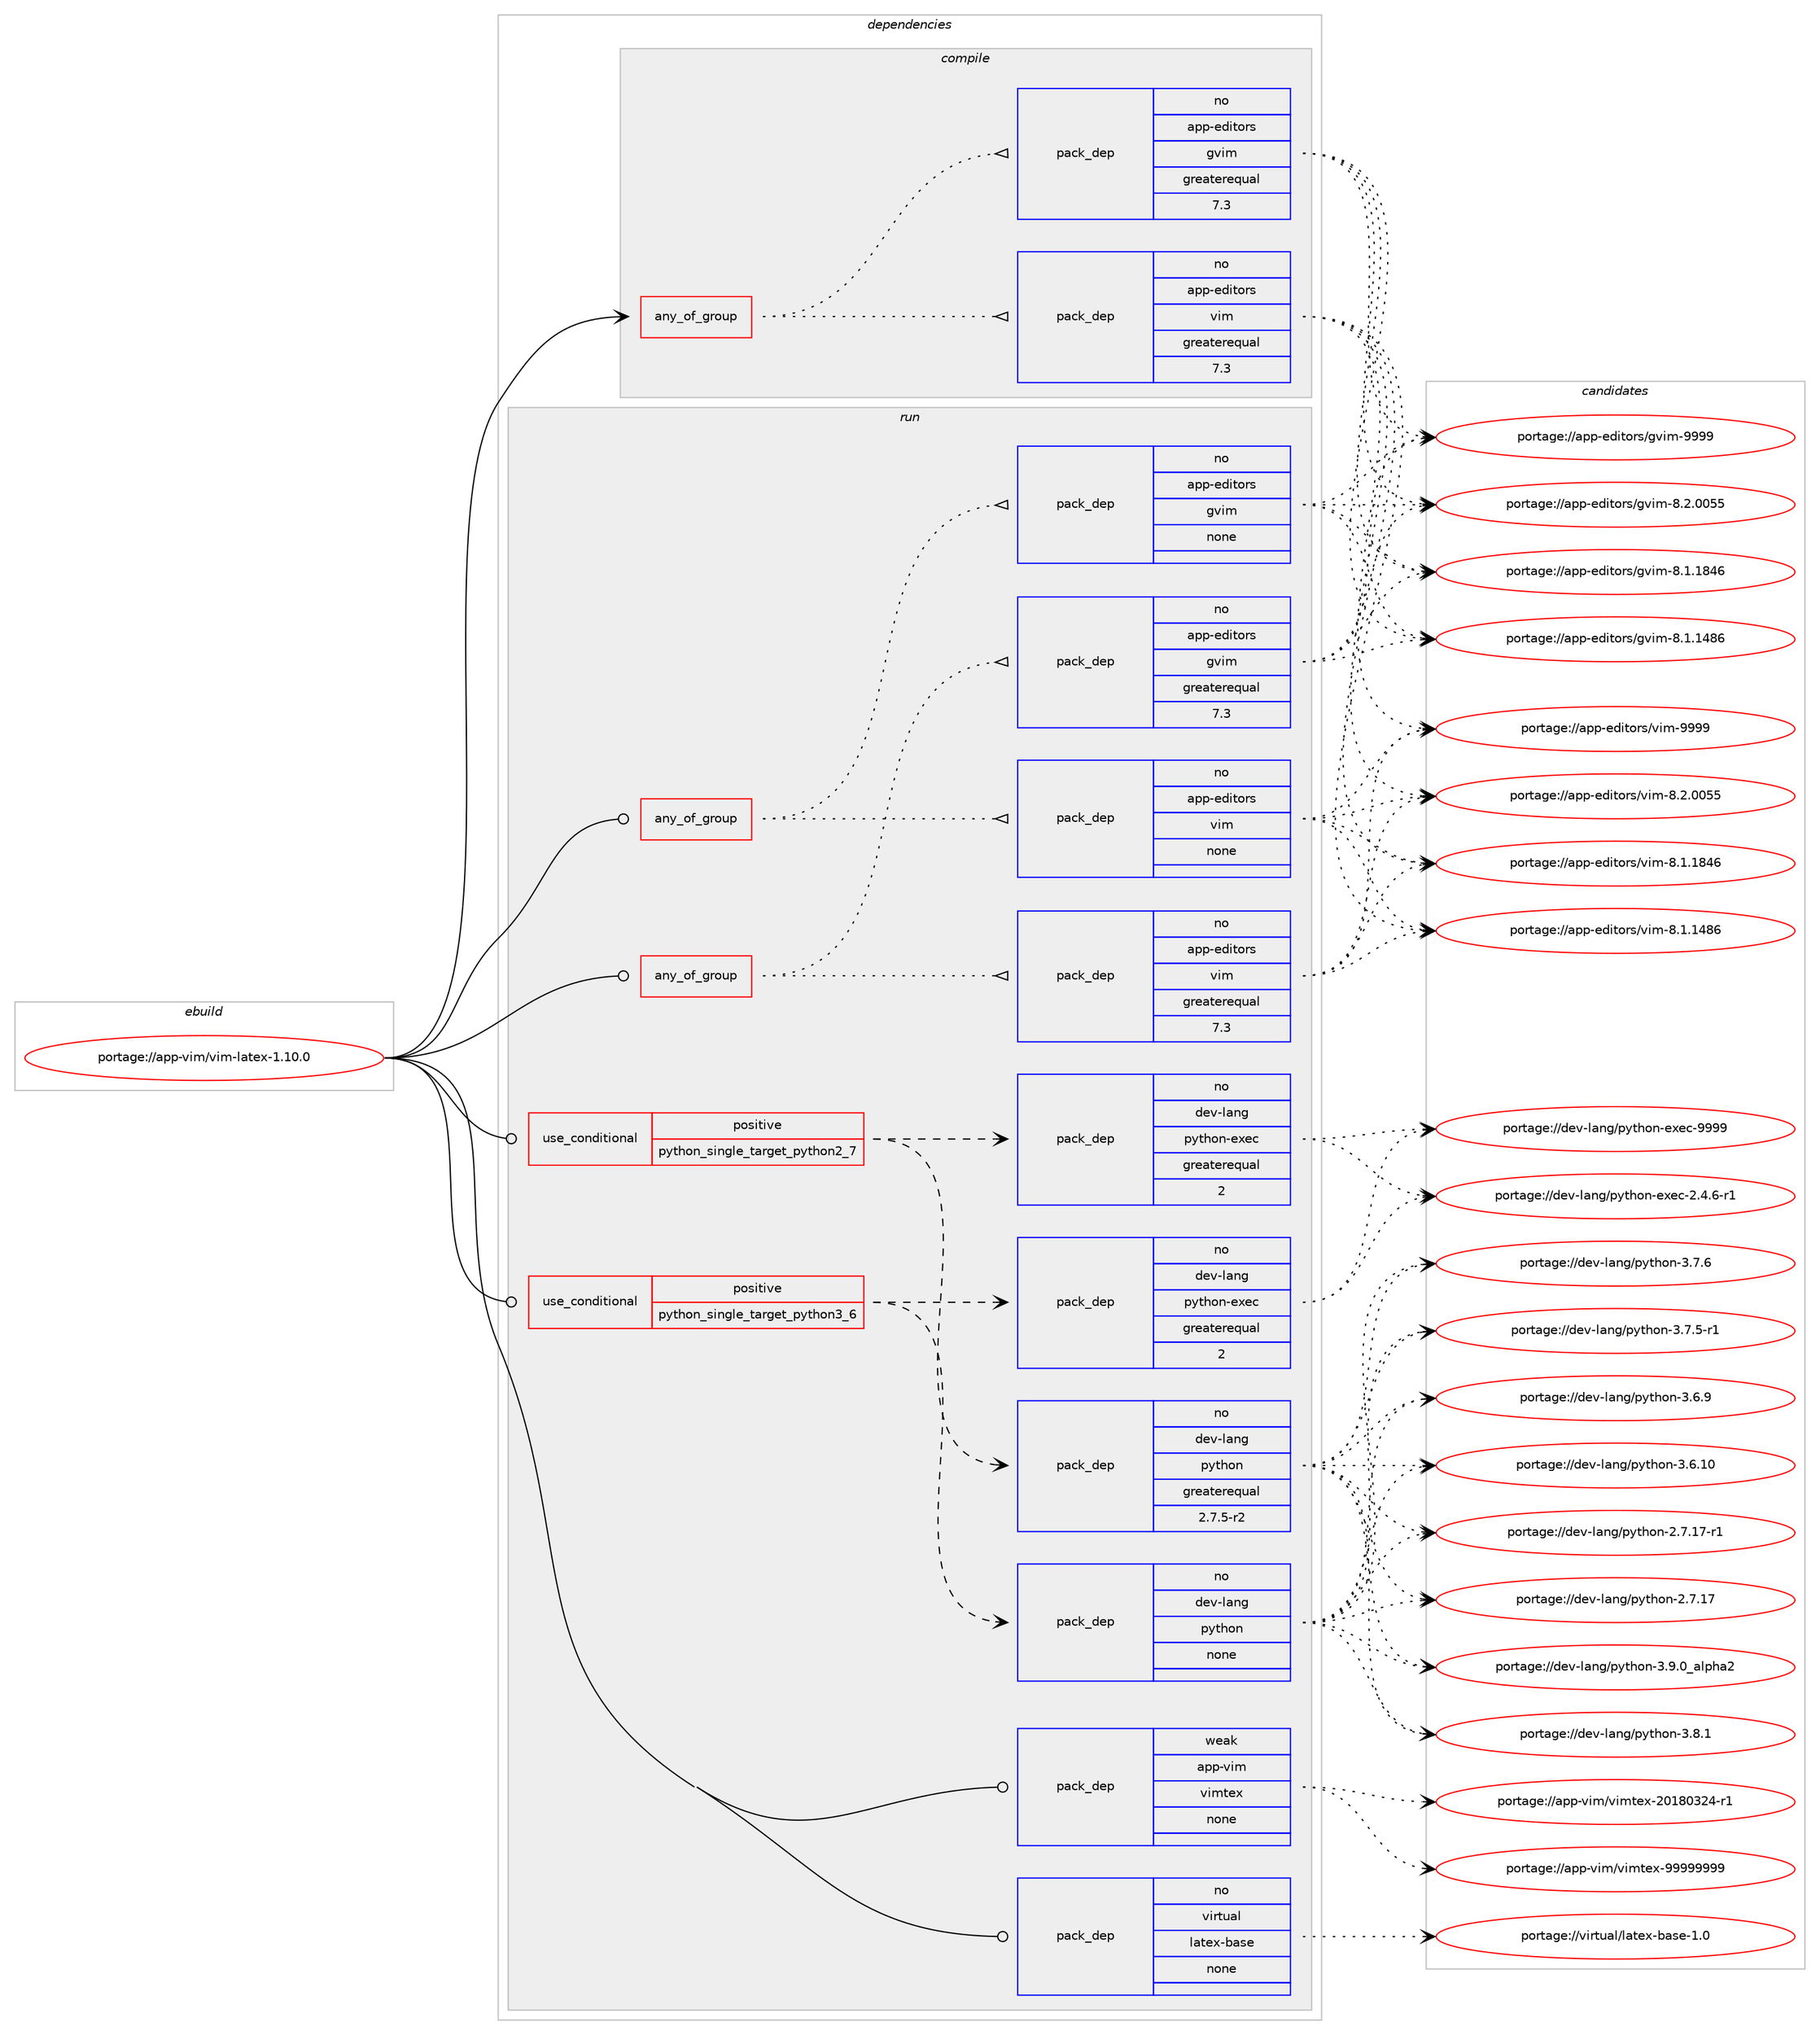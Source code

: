 digraph prolog {

# *************
# Graph options
# *************

newrank=true;
concentrate=true;
compound=true;
graph [rankdir=LR,fontname=Helvetica,fontsize=10,ranksep=1.5];#, ranksep=2.5, nodesep=0.2];
edge  [arrowhead=vee];
node  [fontname=Helvetica,fontsize=10];

# **********
# The ebuild
# **********

subgraph cluster_leftcol {
color=gray;
label=<<i>ebuild</i>>;
id [label="portage://app-vim/vim-latex-1.10.0", color=red, width=4, href="../app-vim/vim-latex-1.10.0.svg"];
}

# ****************
# The dependencies
# ****************

subgraph cluster_midcol {
color=gray;
label=<<i>dependencies</i>>;
subgraph cluster_compile {
fillcolor="#eeeeee";
style=filled;
label=<<i>compile</i>>;
subgraph any7181 {
dependency589056 [label=<<TABLE BORDER="0" CELLBORDER="1" CELLSPACING="0" CELLPADDING="4"><TR><TD CELLPADDING="10">any_of_group</TD></TR></TABLE>>, shape=none, color=red];subgraph pack442464 {
dependency589057 [label=<<TABLE BORDER="0" CELLBORDER="1" CELLSPACING="0" CELLPADDING="4" WIDTH="220"><TR><TD ROWSPAN="6" CELLPADDING="30">pack_dep</TD></TR><TR><TD WIDTH="110">no</TD></TR><TR><TD>app-editors</TD></TR><TR><TD>vim</TD></TR><TR><TD>greaterequal</TD></TR><TR><TD>7.3</TD></TR></TABLE>>, shape=none, color=blue];
}
dependency589056:e -> dependency589057:w [weight=20,style="dotted",arrowhead="oinv"];
subgraph pack442465 {
dependency589058 [label=<<TABLE BORDER="0" CELLBORDER="1" CELLSPACING="0" CELLPADDING="4" WIDTH="220"><TR><TD ROWSPAN="6" CELLPADDING="30">pack_dep</TD></TR><TR><TD WIDTH="110">no</TD></TR><TR><TD>app-editors</TD></TR><TR><TD>gvim</TD></TR><TR><TD>greaterequal</TD></TR><TR><TD>7.3</TD></TR></TABLE>>, shape=none, color=blue];
}
dependency589056:e -> dependency589058:w [weight=20,style="dotted",arrowhead="oinv"];
}
id:e -> dependency589056:w [weight=20,style="solid",arrowhead="vee"];
}
subgraph cluster_compileandrun {
fillcolor="#eeeeee";
style=filled;
label=<<i>compile and run</i>>;
}
subgraph cluster_run {
fillcolor="#eeeeee";
style=filled;
label=<<i>run</i>>;
subgraph any7182 {
dependency589059 [label=<<TABLE BORDER="0" CELLBORDER="1" CELLSPACING="0" CELLPADDING="4"><TR><TD CELLPADDING="10">any_of_group</TD></TR></TABLE>>, shape=none, color=red];subgraph pack442466 {
dependency589060 [label=<<TABLE BORDER="0" CELLBORDER="1" CELLSPACING="0" CELLPADDING="4" WIDTH="220"><TR><TD ROWSPAN="6" CELLPADDING="30">pack_dep</TD></TR><TR><TD WIDTH="110">no</TD></TR><TR><TD>app-editors</TD></TR><TR><TD>vim</TD></TR><TR><TD>greaterequal</TD></TR><TR><TD>7.3</TD></TR></TABLE>>, shape=none, color=blue];
}
dependency589059:e -> dependency589060:w [weight=20,style="dotted",arrowhead="oinv"];
subgraph pack442467 {
dependency589061 [label=<<TABLE BORDER="0" CELLBORDER="1" CELLSPACING="0" CELLPADDING="4" WIDTH="220"><TR><TD ROWSPAN="6" CELLPADDING="30">pack_dep</TD></TR><TR><TD WIDTH="110">no</TD></TR><TR><TD>app-editors</TD></TR><TR><TD>gvim</TD></TR><TR><TD>greaterequal</TD></TR><TR><TD>7.3</TD></TR></TABLE>>, shape=none, color=blue];
}
dependency589059:e -> dependency589061:w [weight=20,style="dotted",arrowhead="oinv"];
}
id:e -> dependency589059:w [weight=20,style="solid",arrowhead="odot"];
subgraph any7183 {
dependency589062 [label=<<TABLE BORDER="0" CELLBORDER="1" CELLSPACING="0" CELLPADDING="4"><TR><TD CELLPADDING="10">any_of_group</TD></TR></TABLE>>, shape=none, color=red];subgraph pack442468 {
dependency589063 [label=<<TABLE BORDER="0" CELLBORDER="1" CELLSPACING="0" CELLPADDING="4" WIDTH="220"><TR><TD ROWSPAN="6" CELLPADDING="30">pack_dep</TD></TR><TR><TD WIDTH="110">no</TD></TR><TR><TD>app-editors</TD></TR><TR><TD>vim</TD></TR><TR><TD>none</TD></TR><TR><TD></TD></TR></TABLE>>, shape=none, color=blue];
}
dependency589062:e -> dependency589063:w [weight=20,style="dotted",arrowhead="oinv"];
subgraph pack442469 {
dependency589064 [label=<<TABLE BORDER="0" CELLBORDER="1" CELLSPACING="0" CELLPADDING="4" WIDTH="220"><TR><TD ROWSPAN="6" CELLPADDING="30">pack_dep</TD></TR><TR><TD WIDTH="110">no</TD></TR><TR><TD>app-editors</TD></TR><TR><TD>gvim</TD></TR><TR><TD>none</TD></TR><TR><TD></TD></TR></TABLE>>, shape=none, color=blue];
}
dependency589062:e -> dependency589064:w [weight=20,style="dotted",arrowhead="oinv"];
}
id:e -> dependency589062:w [weight=20,style="solid",arrowhead="odot"];
subgraph cond139150 {
dependency589065 [label=<<TABLE BORDER="0" CELLBORDER="1" CELLSPACING="0" CELLPADDING="4"><TR><TD ROWSPAN="3" CELLPADDING="10">use_conditional</TD></TR><TR><TD>positive</TD></TR><TR><TD>python_single_target_python2_7</TD></TR></TABLE>>, shape=none, color=red];
subgraph pack442470 {
dependency589066 [label=<<TABLE BORDER="0" CELLBORDER="1" CELLSPACING="0" CELLPADDING="4" WIDTH="220"><TR><TD ROWSPAN="6" CELLPADDING="30">pack_dep</TD></TR><TR><TD WIDTH="110">no</TD></TR><TR><TD>dev-lang</TD></TR><TR><TD>python</TD></TR><TR><TD>greaterequal</TD></TR><TR><TD>2.7.5-r2</TD></TR></TABLE>>, shape=none, color=blue];
}
dependency589065:e -> dependency589066:w [weight=20,style="dashed",arrowhead="vee"];
subgraph pack442471 {
dependency589067 [label=<<TABLE BORDER="0" CELLBORDER="1" CELLSPACING="0" CELLPADDING="4" WIDTH="220"><TR><TD ROWSPAN="6" CELLPADDING="30">pack_dep</TD></TR><TR><TD WIDTH="110">no</TD></TR><TR><TD>dev-lang</TD></TR><TR><TD>python-exec</TD></TR><TR><TD>greaterequal</TD></TR><TR><TD>2</TD></TR></TABLE>>, shape=none, color=blue];
}
dependency589065:e -> dependency589067:w [weight=20,style="dashed",arrowhead="vee"];
}
id:e -> dependency589065:w [weight=20,style="solid",arrowhead="odot"];
subgraph cond139151 {
dependency589068 [label=<<TABLE BORDER="0" CELLBORDER="1" CELLSPACING="0" CELLPADDING="4"><TR><TD ROWSPAN="3" CELLPADDING="10">use_conditional</TD></TR><TR><TD>positive</TD></TR><TR><TD>python_single_target_python3_6</TD></TR></TABLE>>, shape=none, color=red];
subgraph pack442472 {
dependency589069 [label=<<TABLE BORDER="0" CELLBORDER="1" CELLSPACING="0" CELLPADDING="4" WIDTH="220"><TR><TD ROWSPAN="6" CELLPADDING="30">pack_dep</TD></TR><TR><TD WIDTH="110">no</TD></TR><TR><TD>dev-lang</TD></TR><TR><TD>python</TD></TR><TR><TD>none</TD></TR><TR><TD></TD></TR></TABLE>>, shape=none, color=blue];
}
dependency589068:e -> dependency589069:w [weight=20,style="dashed",arrowhead="vee"];
subgraph pack442473 {
dependency589070 [label=<<TABLE BORDER="0" CELLBORDER="1" CELLSPACING="0" CELLPADDING="4" WIDTH="220"><TR><TD ROWSPAN="6" CELLPADDING="30">pack_dep</TD></TR><TR><TD WIDTH="110">no</TD></TR><TR><TD>dev-lang</TD></TR><TR><TD>python-exec</TD></TR><TR><TD>greaterequal</TD></TR><TR><TD>2</TD></TR></TABLE>>, shape=none, color=blue];
}
dependency589068:e -> dependency589070:w [weight=20,style="dashed",arrowhead="vee"];
}
id:e -> dependency589068:w [weight=20,style="solid",arrowhead="odot"];
subgraph pack442474 {
dependency589071 [label=<<TABLE BORDER="0" CELLBORDER="1" CELLSPACING="0" CELLPADDING="4" WIDTH="220"><TR><TD ROWSPAN="6" CELLPADDING="30">pack_dep</TD></TR><TR><TD WIDTH="110">no</TD></TR><TR><TD>virtual</TD></TR><TR><TD>latex-base</TD></TR><TR><TD>none</TD></TR><TR><TD></TD></TR></TABLE>>, shape=none, color=blue];
}
id:e -> dependency589071:w [weight=20,style="solid",arrowhead="odot"];
subgraph pack442475 {
dependency589072 [label=<<TABLE BORDER="0" CELLBORDER="1" CELLSPACING="0" CELLPADDING="4" WIDTH="220"><TR><TD ROWSPAN="6" CELLPADDING="30">pack_dep</TD></TR><TR><TD WIDTH="110">weak</TD></TR><TR><TD>app-vim</TD></TR><TR><TD>vimtex</TD></TR><TR><TD>none</TD></TR><TR><TD></TD></TR></TABLE>>, shape=none, color=blue];
}
id:e -> dependency589072:w [weight=20,style="solid",arrowhead="odot"];
}
}

# **************
# The candidates
# **************

subgraph cluster_choices {
rank=same;
color=gray;
label=<<i>candidates</i>>;

subgraph choice442464 {
color=black;
nodesep=1;
choice9711211245101100105116111114115471181051094557575757 [label="portage://app-editors/vim-9999", color=red, width=4,href="../app-editors/vim-9999.svg"];
choice971121124510110010511611111411547118105109455646504648485353 [label="portage://app-editors/vim-8.2.0055", color=red, width=4,href="../app-editors/vim-8.2.0055.svg"];
choice971121124510110010511611111411547118105109455646494649565254 [label="portage://app-editors/vim-8.1.1846", color=red, width=4,href="../app-editors/vim-8.1.1846.svg"];
choice971121124510110010511611111411547118105109455646494649525654 [label="portage://app-editors/vim-8.1.1486", color=red, width=4,href="../app-editors/vim-8.1.1486.svg"];
dependency589057:e -> choice9711211245101100105116111114115471181051094557575757:w [style=dotted,weight="100"];
dependency589057:e -> choice971121124510110010511611111411547118105109455646504648485353:w [style=dotted,weight="100"];
dependency589057:e -> choice971121124510110010511611111411547118105109455646494649565254:w [style=dotted,weight="100"];
dependency589057:e -> choice971121124510110010511611111411547118105109455646494649525654:w [style=dotted,weight="100"];
}
subgraph choice442465 {
color=black;
nodesep=1;
choice9711211245101100105116111114115471031181051094557575757 [label="portage://app-editors/gvim-9999", color=red, width=4,href="../app-editors/gvim-9999.svg"];
choice971121124510110010511611111411547103118105109455646504648485353 [label="portage://app-editors/gvim-8.2.0055", color=red, width=4,href="../app-editors/gvim-8.2.0055.svg"];
choice971121124510110010511611111411547103118105109455646494649565254 [label="portage://app-editors/gvim-8.1.1846", color=red, width=4,href="../app-editors/gvim-8.1.1846.svg"];
choice971121124510110010511611111411547103118105109455646494649525654 [label="portage://app-editors/gvim-8.1.1486", color=red, width=4,href="../app-editors/gvim-8.1.1486.svg"];
dependency589058:e -> choice9711211245101100105116111114115471031181051094557575757:w [style=dotted,weight="100"];
dependency589058:e -> choice971121124510110010511611111411547103118105109455646504648485353:w [style=dotted,weight="100"];
dependency589058:e -> choice971121124510110010511611111411547103118105109455646494649565254:w [style=dotted,weight="100"];
dependency589058:e -> choice971121124510110010511611111411547103118105109455646494649525654:w [style=dotted,weight="100"];
}
subgraph choice442466 {
color=black;
nodesep=1;
choice9711211245101100105116111114115471181051094557575757 [label="portage://app-editors/vim-9999", color=red, width=4,href="../app-editors/vim-9999.svg"];
choice971121124510110010511611111411547118105109455646504648485353 [label="portage://app-editors/vim-8.2.0055", color=red, width=4,href="../app-editors/vim-8.2.0055.svg"];
choice971121124510110010511611111411547118105109455646494649565254 [label="portage://app-editors/vim-8.1.1846", color=red, width=4,href="../app-editors/vim-8.1.1846.svg"];
choice971121124510110010511611111411547118105109455646494649525654 [label="portage://app-editors/vim-8.1.1486", color=red, width=4,href="../app-editors/vim-8.1.1486.svg"];
dependency589060:e -> choice9711211245101100105116111114115471181051094557575757:w [style=dotted,weight="100"];
dependency589060:e -> choice971121124510110010511611111411547118105109455646504648485353:w [style=dotted,weight="100"];
dependency589060:e -> choice971121124510110010511611111411547118105109455646494649565254:w [style=dotted,weight="100"];
dependency589060:e -> choice971121124510110010511611111411547118105109455646494649525654:w [style=dotted,weight="100"];
}
subgraph choice442467 {
color=black;
nodesep=1;
choice9711211245101100105116111114115471031181051094557575757 [label="portage://app-editors/gvim-9999", color=red, width=4,href="../app-editors/gvim-9999.svg"];
choice971121124510110010511611111411547103118105109455646504648485353 [label="portage://app-editors/gvim-8.2.0055", color=red, width=4,href="../app-editors/gvim-8.2.0055.svg"];
choice971121124510110010511611111411547103118105109455646494649565254 [label="portage://app-editors/gvim-8.1.1846", color=red, width=4,href="../app-editors/gvim-8.1.1846.svg"];
choice971121124510110010511611111411547103118105109455646494649525654 [label="portage://app-editors/gvim-8.1.1486", color=red, width=4,href="../app-editors/gvim-8.1.1486.svg"];
dependency589061:e -> choice9711211245101100105116111114115471031181051094557575757:w [style=dotted,weight="100"];
dependency589061:e -> choice971121124510110010511611111411547103118105109455646504648485353:w [style=dotted,weight="100"];
dependency589061:e -> choice971121124510110010511611111411547103118105109455646494649565254:w [style=dotted,weight="100"];
dependency589061:e -> choice971121124510110010511611111411547103118105109455646494649525654:w [style=dotted,weight="100"];
}
subgraph choice442468 {
color=black;
nodesep=1;
choice9711211245101100105116111114115471181051094557575757 [label="portage://app-editors/vim-9999", color=red, width=4,href="../app-editors/vim-9999.svg"];
choice971121124510110010511611111411547118105109455646504648485353 [label="portage://app-editors/vim-8.2.0055", color=red, width=4,href="../app-editors/vim-8.2.0055.svg"];
choice971121124510110010511611111411547118105109455646494649565254 [label="portage://app-editors/vim-8.1.1846", color=red, width=4,href="../app-editors/vim-8.1.1846.svg"];
choice971121124510110010511611111411547118105109455646494649525654 [label="portage://app-editors/vim-8.1.1486", color=red, width=4,href="../app-editors/vim-8.1.1486.svg"];
dependency589063:e -> choice9711211245101100105116111114115471181051094557575757:w [style=dotted,weight="100"];
dependency589063:e -> choice971121124510110010511611111411547118105109455646504648485353:w [style=dotted,weight="100"];
dependency589063:e -> choice971121124510110010511611111411547118105109455646494649565254:w [style=dotted,weight="100"];
dependency589063:e -> choice971121124510110010511611111411547118105109455646494649525654:w [style=dotted,weight="100"];
}
subgraph choice442469 {
color=black;
nodesep=1;
choice9711211245101100105116111114115471031181051094557575757 [label="portage://app-editors/gvim-9999", color=red, width=4,href="../app-editors/gvim-9999.svg"];
choice971121124510110010511611111411547103118105109455646504648485353 [label="portage://app-editors/gvim-8.2.0055", color=red, width=4,href="../app-editors/gvim-8.2.0055.svg"];
choice971121124510110010511611111411547103118105109455646494649565254 [label="portage://app-editors/gvim-8.1.1846", color=red, width=4,href="../app-editors/gvim-8.1.1846.svg"];
choice971121124510110010511611111411547103118105109455646494649525654 [label="portage://app-editors/gvim-8.1.1486", color=red, width=4,href="../app-editors/gvim-8.1.1486.svg"];
dependency589064:e -> choice9711211245101100105116111114115471031181051094557575757:w [style=dotted,weight="100"];
dependency589064:e -> choice971121124510110010511611111411547103118105109455646504648485353:w [style=dotted,weight="100"];
dependency589064:e -> choice971121124510110010511611111411547103118105109455646494649565254:w [style=dotted,weight="100"];
dependency589064:e -> choice971121124510110010511611111411547103118105109455646494649525654:w [style=dotted,weight="100"];
}
subgraph choice442470 {
color=black;
nodesep=1;
choice10010111845108971101034711212111610411111045514657464895971081121049750 [label="portage://dev-lang/python-3.9.0_alpha2", color=red, width=4,href="../dev-lang/python-3.9.0_alpha2.svg"];
choice100101118451089711010347112121116104111110455146564649 [label="portage://dev-lang/python-3.8.1", color=red, width=4,href="../dev-lang/python-3.8.1.svg"];
choice100101118451089711010347112121116104111110455146554654 [label="portage://dev-lang/python-3.7.6", color=red, width=4,href="../dev-lang/python-3.7.6.svg"];
choice1001011184510897110103471121211161041111104551465546534511449 [label="portage://dev-lang/python-3.7.5-r1", color=red, width=4,href="../dev-lang/python-3.7.5-r1.svg"];
choice100101118451089711010347112121116104111110455146544657 [label="portage://dev-lang/python-3.6.9", color=red, width=4,href="../dev-lang/python-3.6.9.svg"];
choice10010111845108971101034711212111610411111045514654464948 [label="portage://dev-lang/python-3.6.10", color=red, width=4,href="../dev-lang/python-3.6.10.svg"];
choice100101118451089711010347112121116104111110455046554649554511449 [label="portage://dev-lang/python-2.7.17-r1", color=red, width=4,href="../dev-lang/python-2.7.17-r1.svg"];
choice10010111845108971101034711212111610411111045504655464955 [label="portage://dev-lang/python-2.7.17", color=red, width=4,href="../dev-lang/python-2.7.17.svg"];
dependency589066:e -> choice10010111845108971101034711212111610411111045514657464895971081121049750:w [style=dotted,weight="100"];
dependency589066:e -> choice100101118451089711010347112121116104111110455146564649:w [style=dotted,weight="100"];
dependency589066:e -> choice100101118451089711010347112121116104111110455146554654:w [style=dotted,weight="100"];
dependency589066:e -> choice1001011184510897110103471121211161041111104551465546534511449:w [style=dotted,weight="100"];
dependency589066:e -> choice100101118451089711010347112121116104111110455146544657:w [style=dotted,weight="100"];
dependency589066:e -> choice10010111845108971101034711212111610411111045514654464948:w [style=dotted,weight="100"];
dependency589066:e -> choice100101118451089711010347112121116104111110455046554649554511449:w [style=dotted,weight="100"];
dependency589066:e -> choice10010111845108971101034711212111610411111045504655464955:w [style=dotted,weight="100"];
}
subgraph choice442471 {
color=black;
nodesep=1;
choice10010111845108971101034711212111610411111045101120101994557575757 [label="portage://dev-lang/python-exec-9999", color=red, width=4,href="../dev-lang/python-exec-9999.svg"];
choice10010111845108971101034711212111610411111045101120101994550465246544511449 [label="portage://dev-lang/python-exec-2.4.6-r1", color=red, width=4,href="../dev-lang/python-exec-2.4.6-r1.svg"];
dependency589067:e -> choice10010111845108971101034711212111610411111045101120101994557575757:w [style=dotted,weight="100"];
dependency589067:e -> choice10010111845108971101034711212111610411111045101120101994550465246544511449:w [style=dotted,weight="100"];
}
subgraph choice442472 {
color=black;
nodesep=1;
choice10010111845108971101034711212111610411111045514657464895971081121049750 [label="portage://dev-lang/python-3.9.0_alpha2", color=red, width=4,href="../dev-lang/python-3.9.0_alpha2.svg"];
choice100101118451089711010347112121116104111110455146564649 [label="portage://dev-lang/python-3.8.1", color=red, width=4,href="../dev-lang/python-3.8.1.svg"];
choice100101118451089711010347112121116104111110455146554654 [label="portage://dev-lang/python-3.7.6", color=red, width=4,href="../dev-lang/python-3.7.6.svg"];
choice1001011184510897110103471121211161041111104551465546534511449 [label="portage://dev-lang/python-3.7.5-r1", color=red, width=4,href="../dev-lang/python-3.7.5-r1.svg"];
choice100101118451089711010347112121116104111110455146544657 [label="portage://dev-lang/python-3.6.9", color=red, width=4,href="../dev-lang/python-3.6.9.svg"];
choice10010111845108971101034711212111610411111045514654464948 [label="portage://dev-lang/python-3.6.10", color=red, width=4,href="../dev-lang/python-3.6.10.svg"];
choice100101118451089711010347112121116104111110455046554649554511449 [label="portage://dev-lang/python-2.7.17-r1", color=red, width=4,href="../dev-lang/python-2.7.17-r1.svg"];
choice10010111845108971101034711212111610411111045504655464955 [label="portage://dev-lang/python-2.7.17", color=red, width=4,href="../dev-lang/python-2.7.17.svg"];
dependency589069:e -> choice10010111845108971101034711212111610411111045514657464895971081121049750:w [style=dotted,weight="100"];
dependency589069:e -> choice100101118451089711010347112121116104111110455146564649:w [style=dotted,weight="100"];
dependency589069:e -> choice100101118451089711010347112121116104111110455146554654:w [style=dotted,weight="100"];
dependency589069:e -> choice1001011184510897110103471121211161041111104551465546534511449:w [style=dotted,weight="100"];
dependency589069:e -> choice100101118451089711010347112121116104111110455146544657:w [style=dotted,weight="100"];
dependency589069:e -> choice10010111845108971101034711212111610411111045514654464948:w [style=dotted,weight="100"];
dependency589069:e -> choice100101118451089711010347112121116104111110455046554649554511449:w [style=dotted,weight="100"];
dependency589069:e -> choice10010111845108971101034711212111610411111045504655464955:w [style=dotted,weight="100"];
}
subgraph choice442473 {
color=black;
nodesep=1;
choice10010111845108971101034711212111610411111045101120101994557575757 [label="portage://dev-lang/python-exec-9999", color=red, width=4,href="../dev-lang/python-exec-9999.svg"];
choice10010111845108971101034711212111610411111045101120101994550465246544511449 [label="portage://dev-lang/python-exec-2.4.6-r1", color=red, width=4,href="../dev-lang/python-exec-2.4.6-r1.svg"];
dependency589070:e -> choice10010111845108971101034711212111610411111045101120101994557575757:w [style=dotted,weight="100"];
dependency589070:e -> choice10010111845108971101034711212111610411111045101120101994550465246544511449:w [style=dotted,weight="100"];
}
subgraph choice442474 {
color=black;
nodesep=1;
choice11810511411611797108471089711610112045989711510145494648 [label="portage://virtual/latex-base-1.0", color=red, width=4,href="../virtual/latex-base-1.0.svg"];
dependency589071:e -> choice11810511411611797108471089711610112045989711510145494648:w [style=dotted,weight="100"];
}
subgraph choice442475 {
color=black;
nodesep=1;
choice971121124511810510947118105109116101120455757575757575757 [label="portage://app-vim/vimtex-99999999", color=red, width=4,href="../app-vim/vimtex-99999999.svg"];
choice9711211245118105109471181051091161011204550484956485150524511449 [label="portage://app-vim/vimtex-20180324-r1", color=red, width=4,href="../app-vim/vimtex-20180324-r1.svg"];
dependency589072:e -> choice971121124511810510947118105109116101120455757575757575757:w [style=dotted,weight="100"];
dependency589072:e -> choice9711211245118105109471181051091161011204550484956485150524511449:w [style=dotted,weight="100"];
}
}

}
